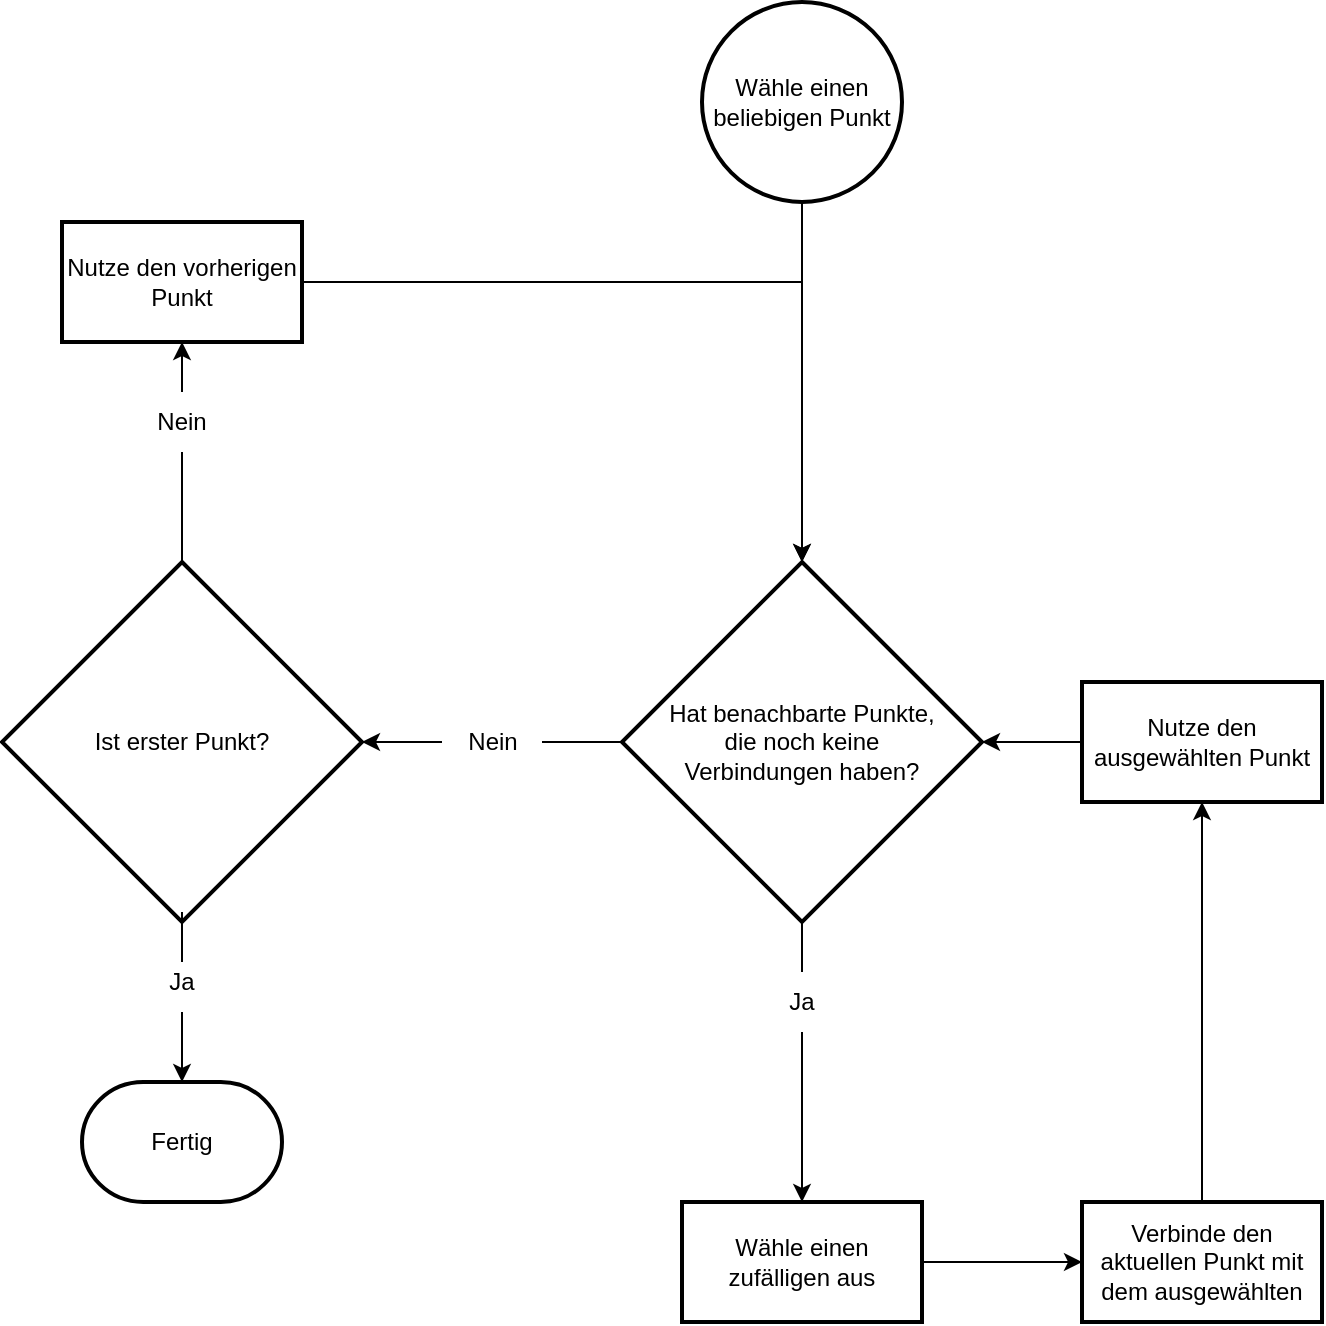 <mxfile version="20.6.0" type="device"><diagram id="IKLU5scVSK8kQh2PW7Px" name="Page-1"><mxGraphModel dx="1564" dy="1010" grid="1" gridSize="10" guides="1" tooltips="1" connect="1" arrows="1" fold="1" page="1" pageScale="1" pageWidth="800" pageHeight="800" math="0" shadow="0"><root><mxCell id="0"/><mxCell id="1" parent="0"/><mxCell id="p45XLtF7HfzA26yIgatz-6" value="" style="edgeStyle=orthogonalEdgeStyle;rounded=0;orthogonalLoop=1;jettySize=auto;html=1;startArrow=none;" edge="1" parent="1" source="p45XLtF7HfzA26yIgatz-12" target="p45XLtF7HfzA26yIgatz-5"><mxGeometry relative="1" as="geometry"/></mxCell><mxCell id="p45XLtF7HfzA26yIgatz-21" value="" style="edgeStyle=orthogonalEdgeStyle;rounded=0;orthogonalLoop=1;jettySize=auto;html=1;startArrow=none;" edge="1" parent="1" source="p45XLtF7HfzA26yIgatz-24" target="p45XLtF7HfzA26yIgatz-20"><mxGeometry relative="1" as="geometry"/></mxCell><mxCell id="p45XLtF7HfzA26yIgatz-1" value="Hat benachbarte Punkte,&lt;br&gt;die noch keine&lt;br&gt;Verbindungen haben?" style="strokeWidth=2;html=1;shape=mxgraph.flowchart.decision;whiteSpace=wrap;" vertex="1" parent="1"><mxGeometry x="370" y="340" width="180" height="180" as="geometry"/></mxCell><mxCell id="p45XLtF7HfzA26yIgatz-8" style="edgeStyle=orthogonalEdgeStyle;rounded=0;orthogonalLoop=1;jettySize=auto;html=1;entryX=0.5;entryY=0;entryDx=0;entryDy=0;entryPerimeter=0;" edge="1" parent="1" source="p45XLtF7HfzA26yIgatz-2" target="p45XLtF7HfzA26yIgatz-1"><mxGeometry relative="1" as="geometry"/></mxCell><mxCell id="p45XLtF7HfzA26yIgatz-2" value="Nutze den vorherigen Punkt" style="whiteSpace=wrap;html=1;strokeWidth=2;" vertex="1" parent="1"><mxGeometry x="90" y="170" width="120" height="60" as="geometry"/></mxCell><mxCell id="p45XLtF7HfzA26yIgatz-7" value="" style="edgeStyle=orthogonalEdgeStyle;rounded=0;orthogonalLoop=1;jettySize=auto;html=1;startArrow=none;" edge="1" parent="1" source="p45XLtF7HfzA26yIgatz-14" target="p45XLtF7HfzA26yIgatz-2"><mxGeometry relative="1" as="geometry"/></mxCell><mxCell id="p45XLtF7HfzA26yIgatz-17" style="edgeStyle=orthogonalEdgeStyle;rounded=0;orthogonalLoop=1;jettySize=auto;html=1;entryX=0.5;entryY=0;entryDx=0;entryDy=0;entryPerimeter=0;startArrow=none;" edge="1" parent="1" source="p45XLtF7HfzA26yIgatz-18" target="p45XLtF7HfzA26yIgatz-16"><mxGeometry relative="1" as="geometry"/></mxCell><mxCell id="p45XLtF7HfzA26yIgatz-5" value="Ist erster Punkt?" style="strokeWidth=2;html=1;shape=mxgraph.flowchart.decision;whiteSpace=wrap;" vertex="1" parent="1"><mxGeometry x="60" y="340" width="180" height="180" as="geometry"/></mxCell><mxCell id="p45XLtF7HfzA26yIgatz-10" style="edgeStyle=orthogonalEdgeStyle;rounded=0;orthogonalLoop=1;jettySize=auto;html=1;entryX=0.5;entryY=0;entryDx=0;entryDy=0;entryPerimeter=0;" edge="1" parent="1" source="p45XLtF7HfzA26yIgatz-9" target="p45XLtF7HfzA26yIgatz-1"><mxGeometry relative="1" as="geometry"/></mxCell><mxCell id="p45XLtF7HfzA26yIgatz-9" value="Wähle einen beliebigen Punkt" style="strokeWidth=2;html=1;shape=mxgraph.flowchart.start_2;whiteSpace=wrap;" vertex="1" parent="1"><mxGeometry x="410" y="60" width="100" height="100" as="geometry"/></mxCell><mxCell id="p45XLtF7HfzA26yIgatz-12" value="Nein" style="text;html=1;align=center;verticalAlign=middle;resizable=0;points=[];autosize=1;strokeColor=none;fillColor=none;" vertex="1" parent="1"><mxGeometry x="280" y="415" width="50" height="30" as="geometry"/></mxCell><mxCell id="p45XLtF7HfzA26yIgatz-13" value="" style="edgeStyle=orthogonalEdgeStyle;rounded=0;orthogonalLoop=1;jettySize=auto;html=1;endArrow=none;" edge="1" parent="1" source="p45XLtF7HfzA26yIgatz-1" target="p45XLtF7HfzA26yIgatz-12"><mxGeometry relative="1" as="geometry"><mxPoint x="320" y="380" as="sourcePoint"/><mxPoint x="240" y="380" as="targetPoint"/></mxGeometry></mxCell><mxCell id="p45XLtF7HfzA26yIgatz-14" value="Nein" style="text;html=1;strokeColor=none;fillColor=none;align=center;verticalAlign=middle;whiteSpace=wrap;rounded=0;" vertex="1" parent="1"><mxGeometry x="120" y="255" width="60" height="30" as="geometry"/></mxCell><mxCell id="p45XLtF7HfzA26yIgatz-15" value="" style="edgeStyle=orthogonalEdgeStyle;rounded=0;orthogonalLoop=1;jettySize=auto;html=1;endArrow=none;" edge="1" parent="1" source="p45XLtF7HfzA26yIgatz-5" target="p45XLtF7HfzA26yIgatz-14"><mxGeometry relative="1" as="geometry"><mxPoint x="150" y="290" as="sourcePoint"/><mxPoint x="150" y="230" as="targetPoint"/></mxGeometry></mxCell><mxCell id="p45XLtF7HfzA26yIgatz-16" value="Fertig" style="strokeWidth=2;html=1;shape=mxgraph.flowchart.terminator;whiteSpace=wrap;" vertex="1" parent="1"><mxGeometry x="100" y="600" width="100" height="60" as="geometry"/></mxCell><mxCell id="p45XLtF7HfzA26yIgatz-18" value="Ja" style="text;html=1;strokeColor=none;fillColor=none;align=center;verticalAlign=middle;whiteSpace=wrap;rounded=0;" vertex="1" parent="1"><mxGeometry x="120" y="535" width="60" height="30" as="geometry"/></mxCell><mxCell id="p45XLtF7HfzA26yIgatz-19" value="" style="edgeStyle=orthogonalEdgeStyle;rounded=0;orthogonalLoop=1;jettySize=auto;html=1;entryX=0.5;entryY=0;entryDx=0;entryDy=0;entryPerimeter=0;endArrow=none;" edge="1" parent="1" source="p45XLtF7HfzA26yIgatz-5" target="p45XLtF7HfzA26yIgatz-18"><mxGeometry relative="1" as="geometry"><mxPoint x="150" y="520" as="sourcePoint"/><mxPoint x="150" y="600" as="targetPoint"/></mxGeometry></mxCell><mxCell id="p45XLtF7HfzA26yIgatz-23" value="" style="edgeStyle=orthogonalEdgeStyle;rounded=0;orthogonalLoop=1;jettySize=auto;html=1;" edge="1" parent="1" source="p45XLtF7HfzA26yIgatz-20" target="p45XLtF7HfzA26yIgatz-22"><mxGeometry relative="1" as="geometry"/></mxCell><mxCell id="p45XLtF7HfzA26yIgatz-20" value="Wähle einen zufälligen aus" style="whiteSpace=wrap;html=1;strokeWidth=2;" vertex="1" parent="1"><mxGeometry x="400" y="660" width="120" height="60" as="geometry"/></mxCell><mxCell id="p45XLtF7HfzA26yIgatz-27" value="" style="edgeStyle=orthogonalEdgeStyle;rounded=0;orthogonalLoop=1;jettySize=auto;html=1;" edge="1" parent="1" source="p45XLtF7HfzA26yIgatz-22" target="p45XLtF7HfzA26yIgatz-26"><mxGeometry relative="1" as="geometry"/></mxCell><mxCell id="p45XLtF7HfzA26yIgatz-22" value="Verbinde den aktuellen Punkt mit dem ausgewählten" style="whiteSpace=wrap;html=1;strokeWidth=2;" vertex="1" parent="1"><mxGeometry x="600" y="660" width="120" height="60" as="geometry"/></mxCell><mxCell id="p45XLtF7HfzA26yIgatz-24" value="Ja" style="text;html=1;strokeColor=none;fillColor=none;align=center;verticalAlign=middle;whiteSpace=wrap;rounded=0;" vertex="1" parent="1"><mxGeometry x="430" y="545" width="60" height="30" as="geometry"/></mxCell><mxCell id="p45XLtF7HfzA26yIgatz-25" value="" style="edgeStyle=orthogonalEdgeStyle;rounded=0;orthogonalLoop=1;jettySize=auto;html=1;endArrow=none;" edge="1" parent="1" source="p45XLtF7HfzA26yIgatz-1" target="p45XLtF7HfzA26yIgatz-24"><mxGeometry relative="1" as="geometry"><mxPoint x="460" y="520" as="sourcePoint"/><mxPoint x="460" y="660" as="targetPoint"/></mxGeometry></mxCell><mxCell id="p45XLtF7HfzA26yIgatz-28" value="" style="edgeStyle=orthogonalEdgeStyle;rounded=0;orthogonalLoop=1;jettySize=auto;html=1;" edge="1" parent="1" source="p45XLtF7HfzA26yIgatz-26" target="p45XLtF7HfzA26yIgatz-1"><mxGeometry relative="1" as="geometry"/></mxCell><mxCell id="p45XLtF7HfzA26yIgatz-26" value="Nutze den ausgewählten Punkt" style="whiteSpace=wrap;html=1;strokeWidth=2;" vertex="1" parent="1"><mxGeometry x="600" y="400" width="120" height="60" as="geometry"/></mxCell></root></mxGraphModel></diagram></mxfile>